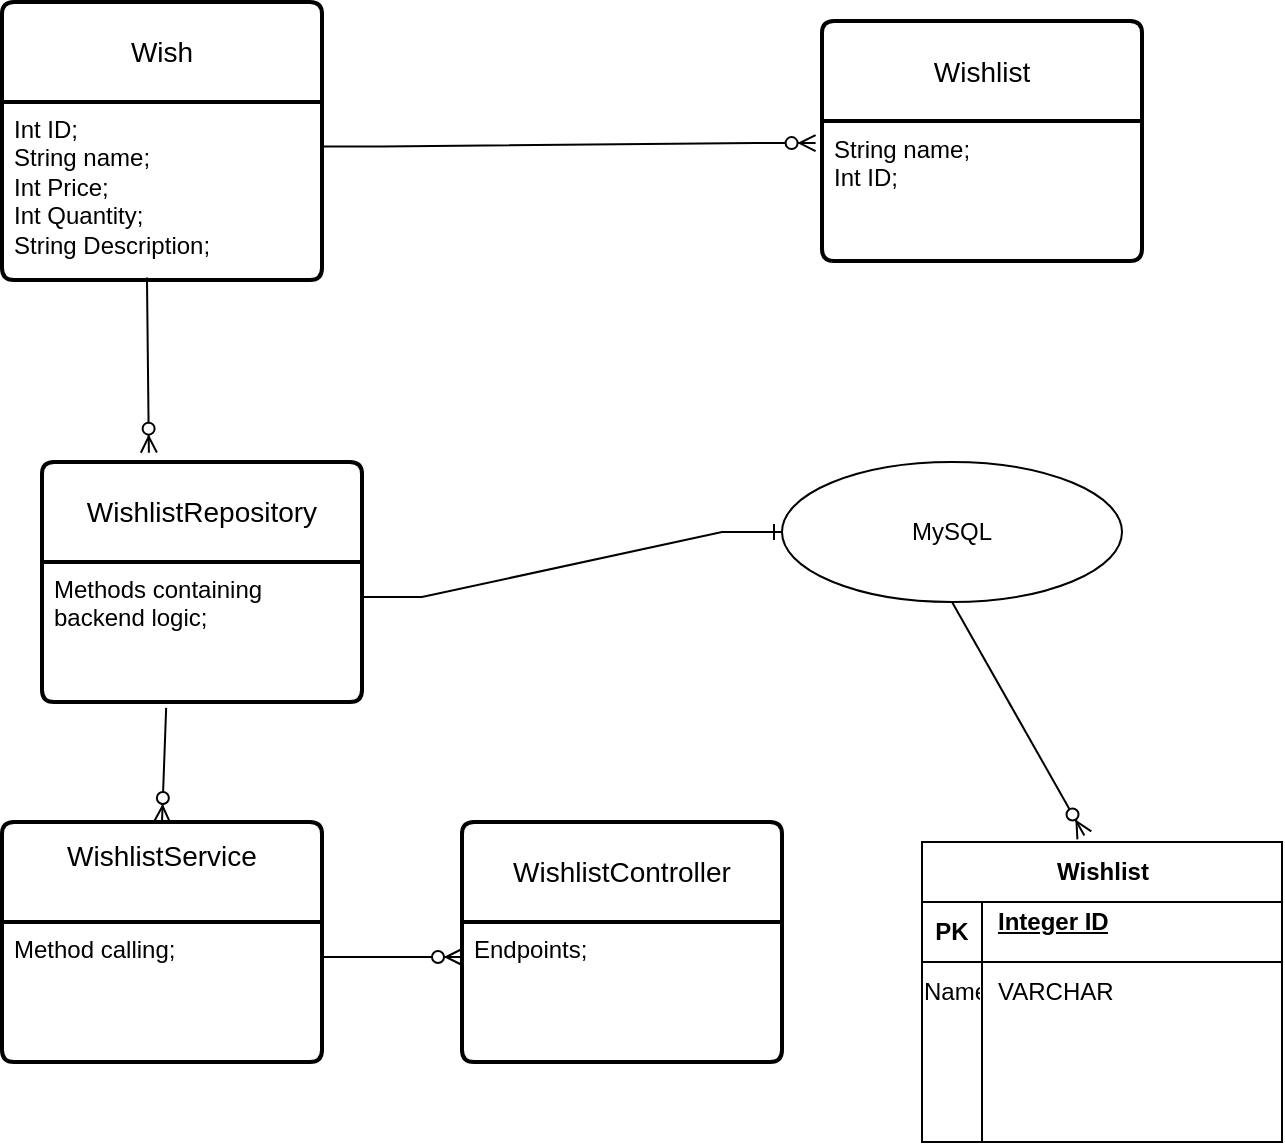 <mxfile version="24.2.5" type="device">
  <diagram id="R2lEEEUBdFMjLlhIrx00" name="Page-1">
    <mxGraphModel dx="977" dy="638" grid="1" gridSize="10" guides="1" tooltips="1" connect="1" arrows="1" fold="1" page="1" pageScale="1" pageWidth="850" pageHeight="1100" math="0" shadow="0" extFonts="Permanent Marker^https://fonts.googleapis.com/css?family=Permanent+Marker">
      <root>
        <mxCell id="0" />
        <mxCell id="1" parent="0" />
        <mxCell id="9ix6WU0qZd4WBOgfDc_B-1" value="Wish" style="swimlane;childLayout=stackLayout;horizontal=1;startSize=50;horizontalStack=0;rounded=1;fontSize=14;fontStyle=0;strokeWidth=2;resizeParent=0;resizeLast=1;shadow=0;dashed=0;align=center;arcSize=4;whiteSpace=wrap;html=1;" vertex="1" parent="1">
          <mxGeometry x="100" y="70" width="160" height="139" as="geometry" />
        </mxCell>
        <mxCell id="9ix6WU0qZd4WBOgfDc_B-2" value="Int ID;&lt;div&gt;String name;&lt;/div&gt;&lt;div&gt;Int Price;&lt;/div&gt;&lt;div&gt;Int Quantity;&lt;/div&gt;&lt;div&gt;String Description;&lt;/div&gt;&lt;div&gt;&lt;br&gt;&lt;/div&gt;" style="align=left;strokeColor=none;fillColor=none;spacingLeft=4;fontSize=12;verticalAlign=top;resizable=0;rotatable=0;part=1;html=1;" vertex="1" parent="9ix6WU0qZd4WBOgfDc_B-1">
          <mxGeometry y="50" width="160" height="89" as="geometry" />
        </mxCell>
        <mxCell id="9ix6WU0qZd4WBOgfDc_B-3" value="Wishlist" style="swimlane;childLayout=stackLayout;horizontal=1;startSize=50;horizontalStack=0;rounded=1;fontSize=14;fontStyle=0;strokeWidth=2;resizeParent=0;resizeLast=1;shadow=0;dashed=0;align=center;arcSize=4;whiteSpace=wrap;html=1;" vertex="1" parent="1">
          <mxGeometry x="510" y="79.5" width="160" height="120" as="geometry" />
        </mxCell>
        <mxCell id="9ix6WU0qZd4WBOgfDc_B-4" value="String name;&lt;div&gt;Int ID;&lt;/div&gt;&lt;div&gt;&lt;br&gt;&lt;/div&gt;" style="align=left;strokeColor=none;fillColor=none;spacingLeft=4;fontSize=12;verticalAlign=top;resizable=0;rotatable=0;part=1;html=1;" vertex="1" parent="9ix6WU0qZd4WBOgfDc_B-3">
          <mxGeometry y="50" width="160" height="70" as="geometry" />
        </mxCell>
        <mxCell id="9ix6WU0qZd4WBOgfDc_B-5" value="" style="edgeStyle=entityRelationEdgeStyle;fontSize=12;html=1;endArrow=ERzeroToMany;endFill=1;rounded=0;entryX=-0.02;entryY=0.158;entryDx=0;entryDy=0;entryPerimeter=0;exitX=1;exitY=0.25;exitDx=0;exitDy=0;" edge="1" parent="1" source="9ix6WU0qZd4WBOgfDc_B-2" target="9ix6WU0qZd4WBOgfDc_B-4">
          <mxGeometry width="100" height="100" relative="1" as="geometry">
            <mxPoint x="300" y="200" as="sourcePoint" />
            <mxPoint x="450" y="290" as="targetPoint" />
            <Array as="points">
              <mxPoint x="400" y="190" />
              <mxPoint x="400" y="200" />
            </Array>
          </mxGeometry>
        </mxCell>
        <mxCell id="9ix6WU0qZd4WBOgfDc_B-8" value="WishlistController" style="swimlane;childLayout=stackLayout;horizontal=1;startSize=50;horizontalStack=0;rounded=1;fontSize=14;fontStyle=0;strokeWidth=2;resizeParent=0;resizeLast=1;shadow=0;dashed=0;align=center;arcSize=4;whiteSpace=wrap;html=1;" vertex="1" parent="1">
          <mxGeometry x="330" y="480" width="160" height="120" as="geometry" />
        </mxCell>
        <mxCell id="9ix6WU0qZd4WBOgfDc_B-9" value="Endpoints;" style="align=left;strokeColor=none;fillColor=none;spacingLeft=4;fontSize=12;verticalAlign=top;resizable=0;rotatable=0;part=1;html=1;" vertex="1" parent="9ix6WU0qZd4WBOgfDc_B-8">
          <mxGeometry y="50" width="160" height="70" as="geometry" />
        </mxCell>
        <mxCell id="9ix6WU0qZd4WBOgfDc_B-10" value="WishlistRepository" style="swimlane;childLayout=stackLayout;horizontal=1;startSize=50;horizontalStack=0;rounded=1;fontSize=14;fontStyle=0;strokeWidth=2;resizeParent=0;resizeLast=1;shadow=0;dashed=0;align=center;arcSize=4;whiteSpace=wrap;html=1;" vertex="1" parent="1">
          <mxGeometry x="120" y="300" width="160" height="120" as="geometry" />
        </mxCell>
        <mxCell id="9ix6WU0qZd4WBOgfDc_B-11" value="Methods containing&lt;br&gt;backend logic;" style="align=left;strokeColor=none;fillColor=none;spacingLeft=4;fontSize=12;verticalAlign=top;resizable=0;rotatable=0;part=1;html=1;" vertex="1" parent="9ix6WU0qZd4WBOgfDc_B-10">
          <mxGeometry y="50" width="160" height="70" as="geometry" />
        </mxCell>
        <mxCell id="9ix6WU0qZd4WBOgfDc_B-12" value="WishlistService&lt;div&gt;&lt;br&gt;&lt;/div&gt;" style="swimlane;childLayout=stackLayout;horizontal=1;startSize=50;horizontalStack=0;rounded=1;fontSize=14;fontStyle=0;strokeWidth=2;resizeParent=0;resizeLast=1;shadow=0;dashed=0;align=center;arcSize=4;whiteSpace=wrap;html=1;" vertex="1" parent="1">
          <mxGeometry x="100" y="480" width="160" height="120" as="geometry" />
        </mxCell>
        <mxCell id="9ix6WU0qZd4WBOgfDc_B-13" value="Method calling;" style="align=left;strokeColor=none;fillColor=none;spacingLeft=4;fontSize=12;verticalAlign=top;resizable=0;rotatable=0;part=1;html=1;" vertex="1" parent="9ix6WU0qZd4WBOgfDc_B-12">
          <mxGeometry y="50" width="160" height="70" as="geometry" />
        </mxCell>
        <mxCell id="9ix6WU0qZd4WBOgfDc_B-14" value="" style="edgeStyle=entityRelationEdgeStyle;fontSize=12;html=1;endArrow=ERzeroToMany;endFill=1;rounded=0;exitX=1;exitY=0.25;exitDx=0;exitDy=0;entryX=0;entryY=0.25;entryDx=0;entryDy=0;" edge="1" parent="1" source="9ix6WU0qZd4WBOgfDc_B-13" target="9ix6WU0qZd4WBOgfDc_B-9">
          <mxGeometry width="100" height="100" relative="1" as="geometry">
            <mxPoint x="350" y="390" as="sourcePoint" />
            <mxPoint x="450" y="290" as="targetPoint" />
          </mxGeometry>
        </mxCell>
        <mxCell id="9ix6WU0qZd4WBOgfDc_B-16" value="Wishlist" style="shape=table;startSize=30;container=1;collapsible=1;childLayout=tableLayout;fixedRows=1;rowLines=0;fontStyle=1;align=center;resizeLast=1;html=1;" vertex="1" parent="1">
          <mxGeometry x="560" y="490" width="180" height="150" as="geometry" />
        </mxCell>
        <mxCell id="9ix6WU0qZd4WBOgfDc_B-17" value="" style="shape=tableRow;horizontal=0;startSize=0;swimlaneHead=0;swimlaneBody=0;fillColor=none;collapsible=0;dropTarget=0;points=[[0,0.5],[1,0.5]];portConstraint=eastwest;top=0;left=0;right=0;bottom=1;" vertex="1" parent="9ix6WU0qZd4WBOgfDc_B-16">
          <mxGeometry y="30" width="180" height="30" as="geometry" />
        </mxCell>
        <mxCell id="9ix6WU0qZd4WBOgfDc_B-18" value="PK" style="shape=partialRectangle;connectable=0;fillColor=none;top=0;left=0;bottom=0;right=0;fontStyle=1;overflow=hidden;whiteSpace=wrap;html=1;" vertex="1" parent="9ix6WU0qZd4WBOgfDc_B-17">
          <mxGeometry width="30" height="30" as="geometry">
            <mxRectangle width="30" height="30" as="alternateBounds" />
          </mxGeometry>
        </mxCell>
        <mxCell id="9ix6WU0qZd4WBOgfDc_B-19" value="Integer ID&lt;div&gt;&lt;br&gt;&lt;/div&gt;" style="shape=partialRectangle;connectable=0;fillColor=none;top=0;left=0;bottom=0;right=0;align=left;spacingLeft=6;fontStyle=5;overflow=hidden;whiteSpace=wrap;html=1;" vertex="1" parent="9ix6WU0qZd4WBOgfDc_B-17">
          <mxGeometry x="30" width="150" height="30" as="geometry">
            <mxRectangle width="150" height="30" as="alternateBounds" />
          </mxGeometry>
        </mxCell>
        <mxCell id="9ix6WU0qZd4WBOgfDc_B-20" value="" style="shape=tableRow;horizontal=0;startSize=0;swimlaneHead=0;swimlaneBody=0;fillColor=none;collapsible=0;dropTarget=0;points=[[0,0.5],[1,0.5]];portConstraint=eastwest;top=0;left=0;right=0;bottom=0;" vertex="1" parent="9ix6WU0qZd4WBOgfDc_B-16">
          <mxGeometry y="60" width="180" height="30" as="geometry" />
        </mxCell>
        <mxCell id="9ix6WU0qZd4WBOgfDc_B-21" value="Name" style="shape=partialRectangle;connectable=0;fillColor=none;top=0;left=0;bottom=0;right=0;editable=1;overflow=hidden;whiteSpace=wrap;html=1;" vertex="1" parent="9ix6WU0qZd4WBOgfDc_B-20">
          <mxGeometry width="30" height="30" as="geometry">
            <mxRectangle width="30" height="30" as="alternateBounds" />
          </mxGeometry>
        </mxCell>
        <mxCell id="9ix6WU0qZd4WBOgfDc_B-22" value="VARCHAR" style="shape=partialRectangle;connectable=0;fillColor=none;top=0;left=0;bottom=0;right=0;align=left;spacingLeft=6;overflow=hidden;whiteSpace=wrap;html=1;" vertex="1" parent="9ix6WU0qZd4WBOgfDc_B-20">
          <mxGeometry x="30" width="150" height="30" as="geometry">
            <mxRectangle width="150" height="30" as="alternateBounds" />
          </mxGeometry>
        </mxCell>
        <mxCell id="9ix6WU0qZd4WBOgfDc_B-23" value="" style="shape=tableRow;horizontal=0;startSize=0;swimlaneHead=0;swimlaneBody=0;fillColor=none;collapsible=0;dropTarget=0;points=[[0,0.5],[1,0.5]];portConstraint=eastwest;top=0;left=0;right=0;bottom=0;" vertex="1" parent="9ix6WU0qZd4WBOgfDc_B-16">
          <mxGeometry y="90" width="180" height="30" as="geometry" />
        </mxCell>
        <mxCell id="9ix6WU0qZd4WBOgfDc_B-24" value="" style="shape=partialRectangle;connectable=0;fillColor=none;top=0;left=0;bottom=0;right=0;editable=1;overflow=hidden;whiteSpace=wrap;html=1;" vertex="1" parent="9ix6WU0qZd4WBOgfDc_B-23">
          <mxGeometry width="30" height="30" as="geometry">
            <mxRectangle width="30" height="30" as="alternateBounds" />
          </mxGeometry>
        </mxCell>
        <mxCell id="9ix6WU0qZd4WBOgfDc_B-25" value="" style="shape=partialRectangle;connectable=0;fillColor=none;top=0;left=0;bottom=0;right=0;align=left;spacingLeft=6;overflow=hidden;whiteSpace=wrap;html=1;" vertex="1" parent="9ix6WU0qZd4WBOgfDc_B-23">
          <mxGeometry x="30" width="150" height="30" as="geometry">
            <mxRectangle width="150" height="30" as="alternateBounds" />
          </mxGeometry>
        </mxCell>
        <mxCell id="9ix6WU0qZd4WBOgfDc_B-26" value="" style="shape=tableRow;horizontal=0;startSize=0;swimlaneHead=0;swimlaneBody=0;fillColor=none;collapsible=0;dropTarget=0;points=[[0,0.5],[1,0.5]];portConstraint=eastwest;top=0;left=0;right=0;bottom=0;" vertex="1" parent="9ix6WU0qZd4WBOgfDc_B-16">
          <mxGeometry y="120" width="180" height="30" as="geometry" />
        </mxCell>
        <mxCell id="9ix6WU0qZd4WBOgfDc_B-27" value="" style="shape=partialRectangle;connectable=0;fillColor=none;top=0;left=0;bottom=0;right=0;editable=1;overflow=hidden;whiteSpace=wrap;html=1;" vertex="1" parent="9ix6WU0qZd4WBOgfDc_B-26">
          <mxGeometry width="30" height="30" as="geometry">
            <mxRectangle width="30" height="30" as="alternateBounds" />
          </mxGeometry>
        </mxCell>
        <mxCell id="9ix6WU0qZd4WBOgfDc_B-28" value="" style="shape=partialRectangle;connectable=0;fillColor=none;top=0;left=0;bottom=0;right=0;align=left;spacingLeft=6;overflow=hidden;whiteSpace=wrap;html=1;" vertex="1" parent="9ix6WU0qZd4WBOgfDc_B-26">
          <mxGeometry x="30" width="150" height="30" as="geometry">
            <mxRectangle width="150" height="30" as="alternateBounds" />
          </mxGeometry>
        </mxCell>
        <mxCell id="9ix6WU0qZd4WBOgfDc_B-29" value="" style="fontSize=12;html=1;endArrow=ERzeroToMany;endFill=1;rounded=0;exitX=0.453;exitY=0.986;exitDx=0;exitDy=0;exitPerimeter=0;entryX=0.334;entryY=-0.039;entryDx=0;entryDy=0;entryPerimeter=0;" edge="1" parent="1" source="9ix6WU0qZd4WBOgfDc_B-2" target="9ix6WU0qZd4WBOgfDc_B-10">
          <mxGeometry width="100" height="100" relative="1" as="geometry">
            <mxPoint x="170" y="220" as="sourcePoint" />
            <mxPoint x="170" y="290" as="targetPoint" />
          </mxGeometry>
        </mxCell>
        <mxCell id="9ix6WU0qZd4WBOgfDc_B-30" value="" style="fontSize=12;html=1;endArrow=ERzeroToMany;endFill=1;rounded=0;entryX=0.5;entryY=0;entryDx=0;entryDy=0;exitX=0.388;exitY=1.042;exitDx=0;exitDy=0;exitPerimeter=0;" edge="1" parent="1" source="9ix6WU0qZd4WBOgfDc_B-11" target="9ix6WU0qZd4WBOgfDc_B-12">
          <mxGeometry width="100" height="100" relative="1" as="geometry">
            <mxPoint x="370" y="420" as="sourcePoint" />
            <mxPoint x="369.72" y="467.97" as="targetPoint" />
          </mxGeometry>
        </mxCell>
        <mxCell id="9ix6WU0qZd4WBOgfDc_B-31" value="" style="fontSize=12;html=1;endArrow=ERzeroToMany;endFill=1;rounded=0;entryX=0.451;entryY=-0.022;entryDx=0;entryDy=0;entryPerimeter=0;exitX=0.5;exitY=1;exitDx=0;exitDy=0;" edge="1" parent="1" source="9ix6WU0qZd4WBOgfDc_B-32" target="9ix6WU0qZd4WBOgfDc_B-16">
          <mxGeometry width="100" height="100" relative="1" as="geometry">
            <mxPoint x="740" y="450" as="sourcePoint" />
            <mxPoint x="450" y="330" as="targetPoint" />
          </mxGeometry>
        </mxCell>
        <mxCell id="9ix6WU0qZd4WBOgfDc_B-32" value="MySQL" style="ellipse;whiteSpace=wrap;html=1;align=center;" vertex="1" parent="1">
          <mxGeometry x="490" y="300" width="170" height="70" as="geometry" />
        </mxCell>
        <mxCell id="9ix6WU0qZd4WBOgfDc_B-33" value="" style="edgeStyle=entityRelationEdgeStyle;fontSize=12;html=1;endArrow=ERone;endFill=1;rounded=0;exitX=1;exitY=0.25;exitDx=0;exitDy=0;entryX=0;entryY=0.5;entryDx=0;entryDy=0;" edge="1" parent="1" source="9ix6WU0qZd4WBOgfDc_B-11" target="9ix6WU0qZd4WBOgfDc_B-32">
          <mxGeometry width="100" height="100" relative="1" as="geometry">
            <mxPoint x="420" y="330" as="sourcePoint" />
            <mxPoint x="440" y="290" as="targetPoint" />
          </mxGeometry>
        </mxCell>
      </root>
    </mxGraphModel>
  </diagram>
</mxfile>
